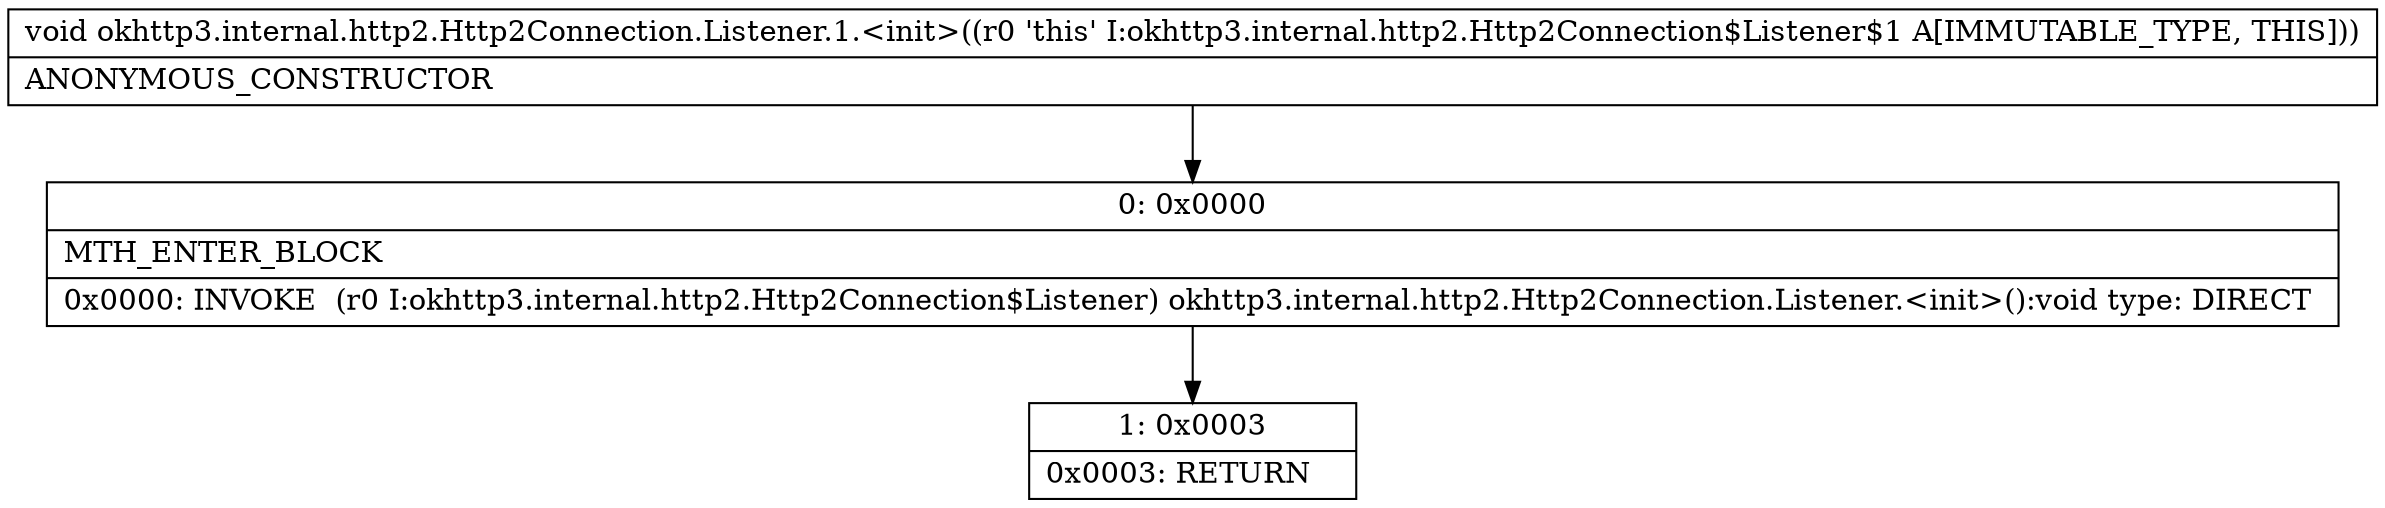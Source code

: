 digraph "CFG forokhttp3.internal.http2.Http2Connection.Listener.1.\<init\>()V" {
Node_0 [shape=record,label="{0\:\ 0x0000|MTH_ENTER_BLOCK\l|0x0000: INVOKE  (r0 I:okhttp3.internal.http2.Http2Connection$Listener) okhttp3.internal.http2.Http2Connection.Listener.\<init\>():void type: DIRECT \l}"];
Node_1 [shape=record,label="{1\:\ 0x0003|0x0003: RETURN   \l}"];
MethodNode[shape=record,label="{void okhttp3.internal.http2.Http2Connection.Listener.1.\<init\>((r0 'this' I:okhttp3.internal.http2.Http2Connection$Listener$1 A[IMMUTABLE_TYPE, THIS]))  | ANONYMOUS_CONSTRUCTOR\l}"];
MethodNode -> Node_0;
Node_0 -> Node_1;
}

